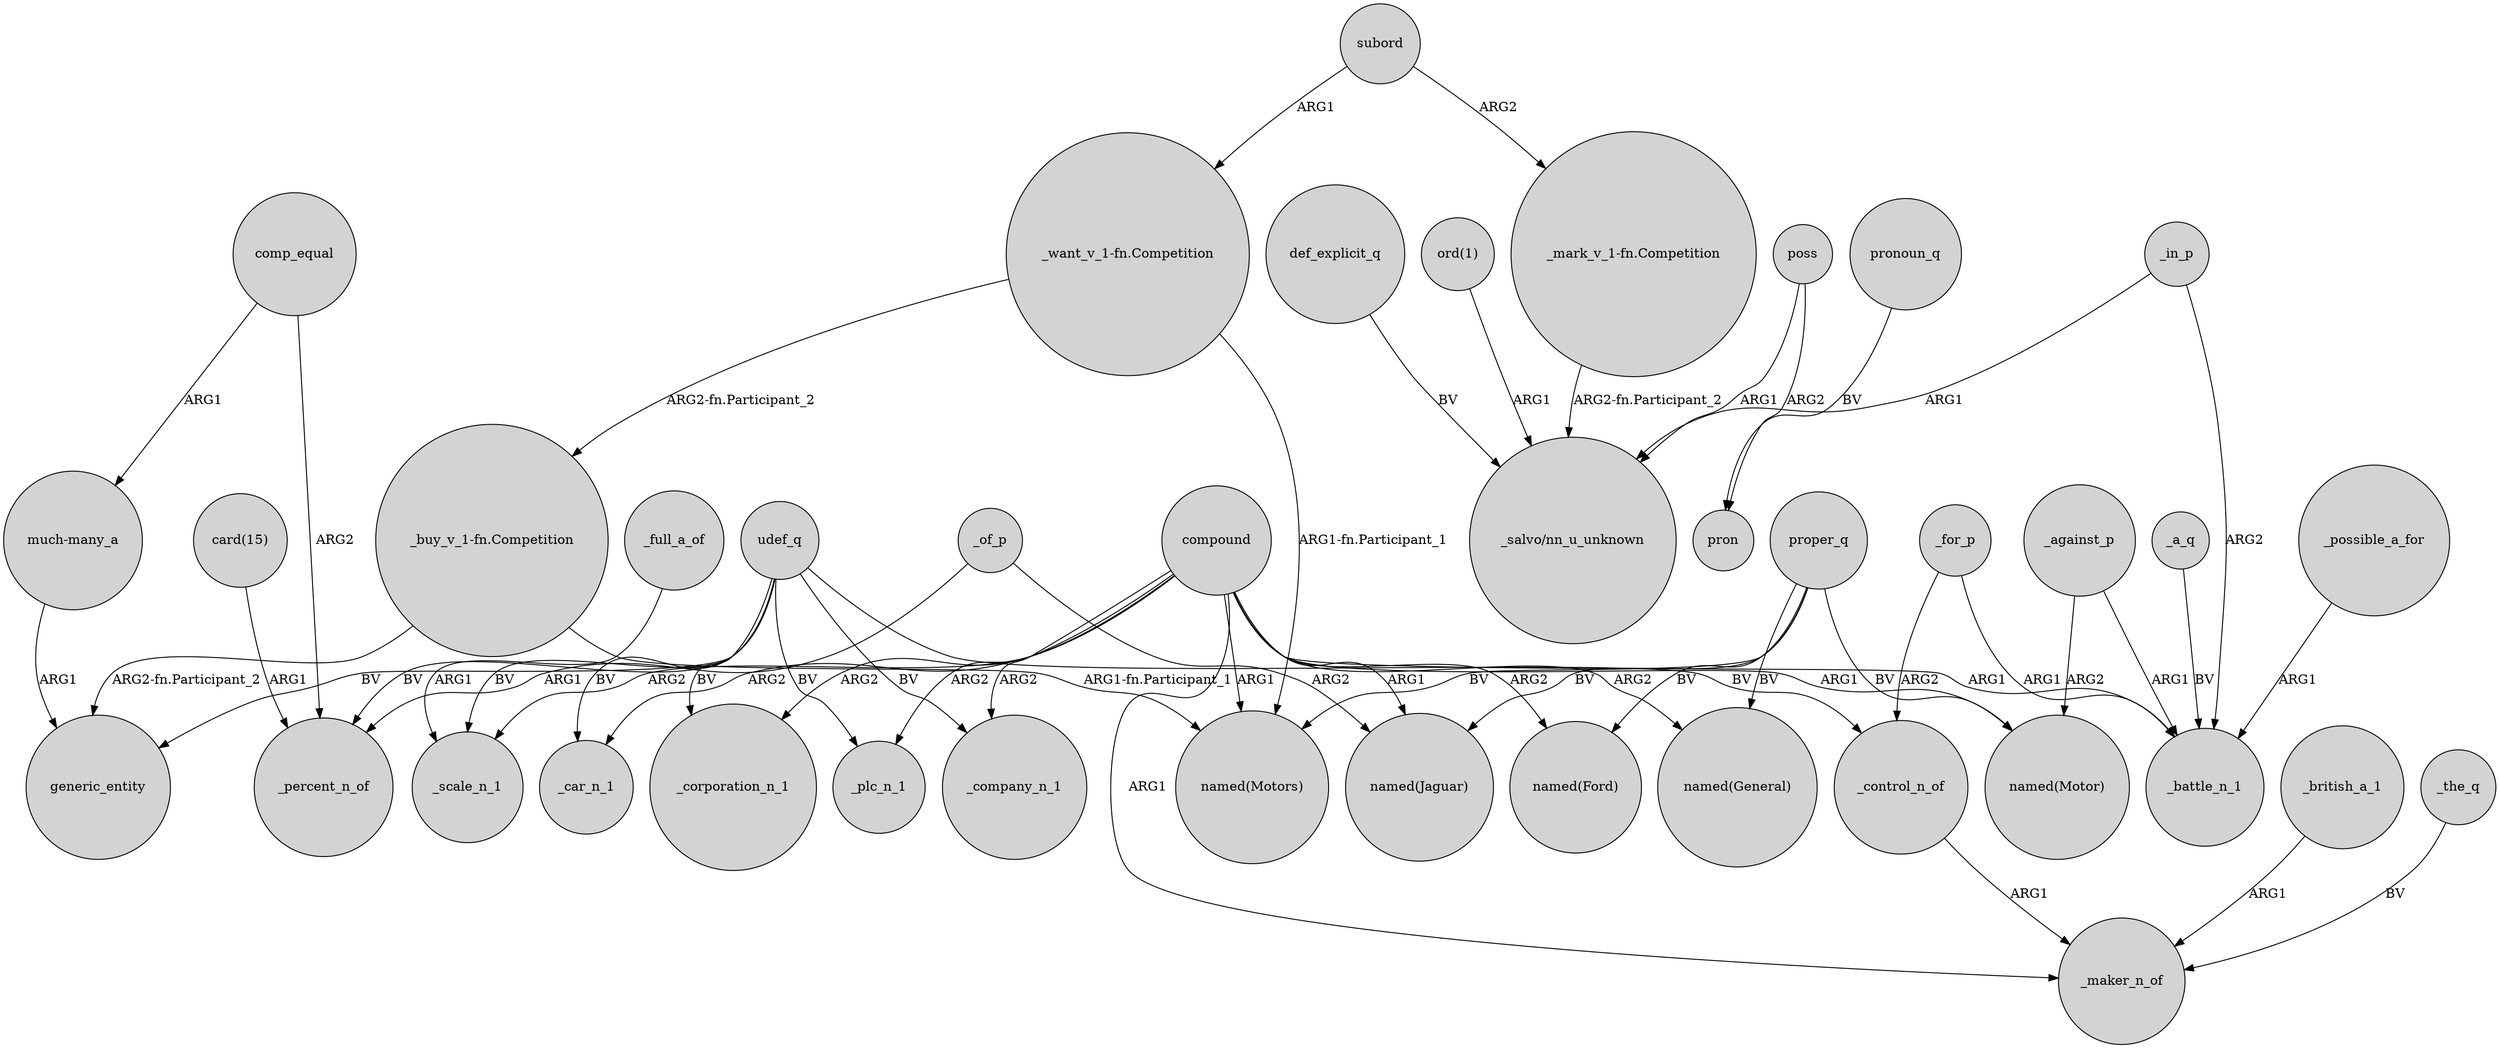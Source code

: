 digraph {
	node [shape=circle style=filled]
	_full_a_of -> _scale_n_1 [label=ARG1]
	_for_p -> _battle_n_1 [label=ARG1]
	comp_equal -> _percent_n_of [label=ARG2]
	udef_q -> _control_n_of [label=BV]
	_british_a_1 -> _maker_n_of [label=ARG1]
	compound -> _scale_n_1 [label=ARG2]
	compound -> _plc_n_1 [label=ARG2]
	proper_q -> "named(Ford)" [label=BV]
	compound -> _company_n_1 [label=ARG2]
	udef_q -> _scale_n_1 [label=BV]
	udef_q -> _company_n_1 [label=BV]
	"_mark_v_1-fn.Competition" -> "_salvo/nn_u_unknown" [label="ARG2-fn.Participant_2"]
	proper_q -> "named(Motor)" [label=BV]
	subord -> "_want_v_1-fn.Competition" [label=ARG1]
	compound -> "named(Ford)" [label=ARG2]
	subord -> "_mark_v_1-fn.Competition" [label=ARG2]
	"ord(1)" -> "_salvo/nn_u_unknown" [label=ARG1]
	_of_p -> _percent_n_of [label=ARG1]
	_in_p -> _battle_n_1 [label=ARG2]
	udef_q -> generic_entity [label=BV]
	_control_n_of -> _maker_n_of [label=ARG1]
	_against_p -> _battle_n_1 [label=ARG1]
	comp_equal -> "much-many_a" [label=ARG1]
	pronoun_q -> pron [label=BV]
	_for_p -> _control_n_of [label=ARG2]
	poss -> pron [label=ARG2]
	def_explicit_q -> "_salvo/nn_u_unknown" [label=BV]
	compound -> "named(Motors)" [label=ARG1]
	compound -> _battle_n_1 [label=ARG1]
	"_want_v_1-fn.Competition" -> "named(Motors)" [label="ARG1-fn.Participant_1"]
	"much-many_a" -> generic_entity [label=ARG1]
	_of_p -> "named(Jaguar)" [label=ARG2]
	"_want_v_1-fn.Competition" -> "_buy_v_1-fn.Competition" [label="ARG2-fn.Participant_2"]
	udef_q -> _percent_n_of [label=BV]
	compound -> _car_n_1 [label=ARG2]
	udef_q -> _car_n_1 [label=BV]
	proper_q -> "named(Jaguar)" [label=BV]
	proper_q -> "named(General)" [label=BV]
	_possible_a_for -> _battle_n_1 [label=ARG1]
	"card(15)" -> _percent_n_of [label=ARG1]
	_against_p -> "named(Motor)" [label=ARG2]
	"_buy_v_1-fn.Competition" -> generic_entity [label="ARG2-fn.Participant_2"]
	compound -> _corporation_n_1 [label=ARG2]
	compound -> _maker_n_of [label=ARG1]
	udef_q -> _corporation_n_1 [label=BV]
	"_buy_v_1-fn.Competition" -> "named(Motors)" [label="ARG1-fn.Participant_1"]
	_the_q -> _maker_n_of [label=BV]
	udef_q -> _plc_n_1 [label=BV]
	_in_p -> "_salvo/nn_u_unknown" [label=ARG1]
	poss -> "_salvo/nn_u_unknown" [label=ARG1]
	_a_q -> _battle_n_1 [label=BV]
	proper_q -> "named(Motors)" [label=BV]
	compound -> "named(Motor)" [label=ARG1]
	compound -> "named(General)" [label=ARG2]
	compound -> "named(Jaguar)" [label=ARG1]
}
